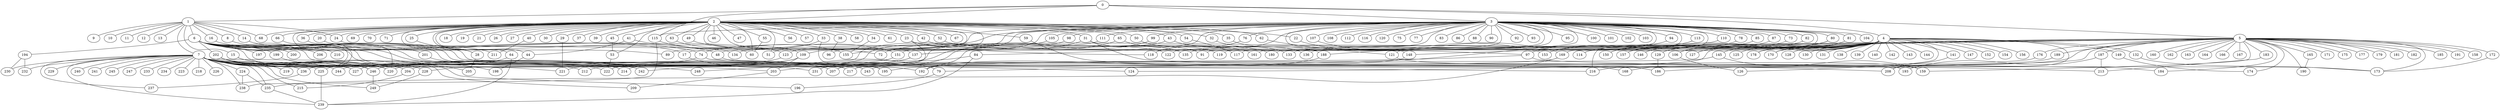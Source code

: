 
graph graphname {
    0 -- 1
0 -- 2
0 -- 3
0 -- 4
0 -- 5
0 -- 115
1 -- 6
1 -- 7
1 -- 8
1 -- 9
1 -- 10
1 -- 11
1 -- 12
1 -- 13
1 -- 14
1 -- 15
1 -- 16
1 -- 68
1 -- 24
2 -- 17
2 -- 18
2 -- 19
2 -- 20
2 -- 21
2 -- 22
2 -- 23
2 -- 24
2 -- 25
2 -- 26
2 -- 27
2 -- 28
2 -- 29
2 -- 30
2 -- 31
2 -- 32
2 -- 33
2 -- 34
2 -- 35
2 -- 36
2 -- 37
2 -- 38
2 -- 39
2 -- 40
2 -- 41
2 -- 42
2 -- 43
2 -- 44
2 -- 45
2 -- 46
2 -- 47
2 -- 48
2 -- 49
2 -- 50
2 -- 51
2 -- 52
2 -- 53
2 -- 54
2 -- 55
2 -- 56
2 -- 57
2 -- 58
2 -- 59
2 -- 60
2 -- 61
2 -- 62
2 -- 63
2 -- 64
2 -- 65
2 -- 66
2 -- 67
2 -- 68
2 -- 69
2 -- 70
2 -- 71
2 -- 72
2 -- 225
2 -- 137
3 -- 73
3 -- 74
3 -- 75
3 -- 76
3 -- 77
3 -- 78
3 -- 79
3 -- 80
3 -- 81
3 -- 82
3 -- 83
3 -- 84
3 -- 85
3 -- 86
3 -- 87
3 -- 88
3 -- 89
3 -- 90
3 -- 91
3 -- 92
3 -- 93
3 -- 94
3 -- 95
3 -- 96
3 -- 97
3 -- 98
3 -- 99
3 -- 100
3 -- 101
3 -- 102
3 -- 103
3 -- 104
3 -- 105
3 -- 106
3 -- 107
3 -- 108
3 -- 109
3 -- 110
3 -- 111
3 -- 112
3 -- 113
3 -- 114
3 -- 115
3 -- 116
3 -- 117
3 -- 118
3 -- 119
3 -- 120
3 -- 121
3 -- 122
3 -- 123
3 -- 148
4 -- 128
4 -- 130
4 -- 131
4 -- 132
4 -- 133
4 -- 134
4 -- 129
4 -- 136
4 -- 137
4 -- 138
4 -- 139
4 -- 140
4 -- 141
4 -- 142
4 -- 143
4 -- 144
4 -- 145
4 -- 146
4 -- 147
4 -- 148
4 -- 149
4 -- 150
4 -- 151
4 -- 152
4 -- 153
4 -- 154
4 -- 155
4 -- 156
4 -- 157
4 -- 135
4 -- 124
4 -- 125
4 -- 126
4 -- 127
4 -- 208
5 -- 158
5 -- 159
5 -- 160
5 -- 161
5 -- 162
5 -- 163
5 -- 164
5 -- 165
5 -- 166
5 -- 167
5 -- 168
5 -- 169
5 -- 170
5 -- 171
5 -- 172
5 -- 173
5 -- 174
5 -- 175
5 -- 176
5 -- 177
5 -- 178
5 -- 179
5 -- 180
5 -- 181
5 -- 182
5 -- 183
5 -- 184
5 -- 185
5 -- 186
5 -- 187
5 -- 188
5 -- 189
5 -- 190
5 -- 191
6 -- 192
6 -- 194
6 -- 195
6 -- 196
6 -- 197
6 -- 198
6 -- 193
6 -- 200
6 -- 201
6 -- 202
6 -- 199
6 -- 204
6 -- 205
6 -- 206
6 -- 207
6 -- 208
6 -- 209
6 -- 210
6 -- 211
6 -- 203
6 -- 89
6 -- 134
7 -- 212
7 -- 213
7 -- 214
7 -- 215
7 -- 216
7 -- 217
7 -- 218
7 -- 219
7 -- 220
7 -- 221
7 -- 222
7 -- 223
7 -- 224
7 -- 225
7 -- 226
7 -- 227
7 -- 228
7 -- 229
7 -- 230
7 -- 231
7 -- 232
7 -- 233
7 -- 234
7 -- 235
7 -- 236
7 -- 237
7 -- 238
7 -- 239
7 -- 240
7 -- 241
7 -- 242
7 -- 243
7 -- 244
7 -- 245
7 -- 246
7 -- 247
7 -- 248
7 -- 249
8 -- 74
14 -- 48
15 -- 220
15 -- 246
16 -- 17
17 -- 79
20 -- 123
22 -- 153
23 -- 122
23 -- 203
23 -- 118
24 -- 97
25 -- 28
28 -- 205
29 -- 221
31 -- 72
31 -- 135
31 -- 173
32 -- 136
33 -- 195
33 -- 51
34 -- 155
35 -- 188
36 -- 220
38 -- 96
40 -- 211
41 -- 44
41 -- 60
42 -- 161
43 -- 192
43 -- 133
44 -- 198
45 -- 53
48 -- 168
49 -- 151
50 -- 119
52 -- 180
53 -- 222
54 -- 117
55 -- 60
59 -- 186
62 -- 121
63 -- 109
64 -- 239
64 -- 244
65 -- 231
65 -- 91
66 -- 236
73 -- 129
74 -- 227
74 -- 124
76 -- 118
78 -- 150
79 -- 196
80 -- 178
80 -- 127
81 -- 170
82 -- 106
84 -- 231
84 -- 239
85 -- 157
87 -- 146
94 -- 97
97 -- 184
97 -- 195
98 -- 212
99 -- 207
105 -- 228
106 -- 126
107 -- 169
109 -- 203
109 -- 221
109 -- 220
110 -- 216
111 -- 248
113 -- 114
113 -- 153
115 -- 238
115 -- 155
121 -- 159
123 -- 204
129 -- 186
132 -- 173
137 -- 214
137 -- 242
141 -- 208
145 -- 159
145 -- 217
148 -- 207
149 -- 174
151 -- 222
165 -- 190
169 -- 235
169 -- 246
172 -- 173
176 -- 243
183 -- 213
187 -- 193
187 -- 213
188 -- 192
189 -- 216
194 -- 230
194 -- 232
199 -- 246
201 -- 207
202 -- 219
202 -- 246
203 -- 209
204 -- 215
224 -- 238
224 -- 235
225 -- 239
228 -- 249
235 -- 239
236 -- 237
246 -- 249

}
